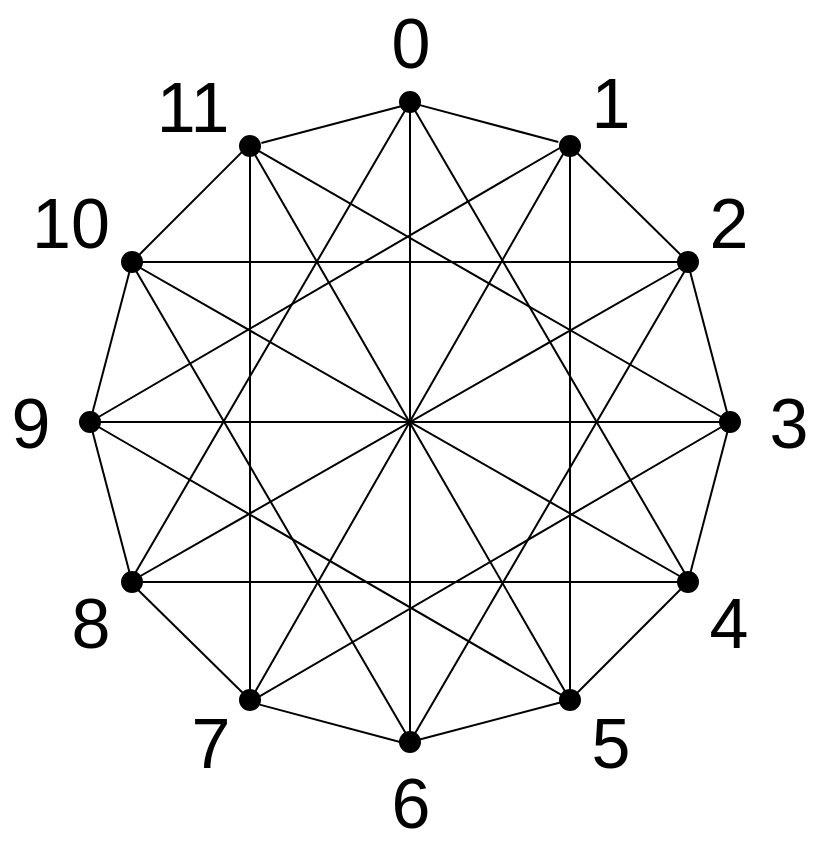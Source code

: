 <mxfile version="13.4.5" type="device"><diagram id="yHTi5ENCGXa8ahuriiBm" name="ページ1"><mxGraphModel dx="621" dy="439" grid="1" gridSize="10" guides="1" tooltips="1" connect="1" arrows="1" fold="1" page="1" pageScale="1" pageWidth="827" pageHeight="1169" math="0" shadow="0"><root><mxCell id="0"/><mxCell id="1" parent="0"/><mxCell id="65nbupPszfVKnjpmveT4-1" value="" style="ellipse;whiteSpace=wrap;html=1;aspect=fixed;fillColor=#000000;" vertex="1" parent="1"><mxGeometry x="355" y="515" width="10" height="10" as="geometry"/></mxCell><mxCell id="65nbupPszfVKnjpmveT4-2" value="" style="ellipse;whiteSpace=wrap;html=1;aspect=fixed;fillColor=#000000;" vertex="1" parent="1"><mxGeometry x="515" y="355" width="10" height="10" as="geometry"/></mxCell><mxCell id="65nbupPszfVKnjpmveT4-3" value="" style="ellipse;whiteSpace=wrap;html=1;aspect=fixed;fillColor=#000000;" vertex="1" parent="1"><mxGeometry x="195" y="355" width="10" height="10" as="geometry"/></mxCell><mxCell id="65nbupPszfVKnjpmveT4-4" value="" style="ellipse;whiteSpace=wrap;html=1;aspect=fixed;fillColor=#000000;" vertex="1" parent="1"><mxGeometry x="355" y="195" width="10" height="10" as="geometry"/></mxCell><mxCell id="65nbupPszfVKnjpmveT4-5" value="" style="ellipse;whiteSpace=wrap;html=1;aspect=fixed;fillColor=#000000;" vertex="1" parent="1"><mxGeometry x="435" y="494" width="10" height="10" as="geometry"/></mxCell><mxCell id="65nbupPszfVKnjpmveT4-6" value="" style="ellipse;whiteSpace=wrap;html=1;aspect=fixed;fillColor=#000000;" vertex="1" parent="1"><mxGeometry x="275" y="494" width="10" height="10" as="geometry"/></mxCell><mxCell id="65nbupPszfVKnjpmveT4-7" value="" style="ellipse;whiteSpace=wrap;html=1;aspect=fixed;fillColor=#000000;" vertex="1" parent="1"><mxGeometry x="216" y="435" width="10" height="10" as="geometry"/></mxCell><mxCell id="65nbupPszfVKnjpmveT4-8" value="" style="ellipse;whiteSpace=wrap;html=1;aspect=fixed;fillColor=#000000;" vertex="1" parent="1"><mxGeometry x="216" y="275" width="10" height="10" as="geometry"/></mxCell><mxCell id="65nbupPszfVKnjpmveT4-9" value="" style="ellipse;whiteSpace=wrap;html=1;aspect=fixed;fillColor=#000000;" vertex="1" parent="1"><mxGeometry x="275" y="217" width="10" height="10" as="geometry"/></mxCell><mxCell id="65nbupPszfVKnjpmveT4-10" value="" style="ellipse;whiteSpace=wrap;html=1;aspect=fixed;fillColor=#000000;" vertex="1" parent="1"><mxGeometry x="435" y="217" width="10" height="10" as="geometry"/></mxCell><mxCell id="65nbupPszfVKnjpmveT4-11" value="" style="ellipse;whiteSpace=wrap;html=1;aspect=fixed;fillColor=#000000;" vertex="1" parent="1"><mxGeometry x="494" y="275" width="10" height="10" as="geometry"/></mxCell><mxCell id="65nbupPszfVKnjpmveT4-12" value="" style="ellipse;whiteSpace=wrap;html=1;aspect=fixed;fillColor=#000000;" vertex="1" parent="1"><mxGeometry x="494" y="435" width="10" height="10" as="geometry"/></mxCell><mxCell id="65nbupPszfVKnjpmveT4-13" value="" style="endArrow=none;html=1;" edge="1" parent="1" target="65nbupPszfVKnjpmveT4-8"><mxGeometry width="50" height="50" relative="1" as="geometry"><mxPoint x="200" y="360" as="sourcePoint"/><mxPoint x="250" y="310" as="targetPoint"/></mxGeometry></mxCell><mxCell id="65nbupPszfVKnjpmveT4-14" value="" style="endArrow=none;html=1;" edge="1" parent="1" source="65nbupPszfVKnjpmveT4-7"><mxGeometry width="50" height="50" relative="1" as="geometry"><mxPoint x="220" y="440" as="sourcePoint"/><mxPoint x="200" y="360" as="targetPoint"/></mxGeometry></mxCell><mxCell id="65nbupPszfVKnjpmveT4-15" value="" style="endArrow=none;html=1;exitX=0.4;exitY=0.5;exitDx=0;exitDy=0;exitPerimeter=0;" edge="1" parent="1" source="65nbupPszfVKnjpmveT4-7"><mxGeometry width="50" height="50" relative="1" as="geometry"><mxPoint x="230" y="549" as="sourcePoint"/><mxPoint x="280" y="499" as="targetPoint"/></mxGeometry></mxCell><mxCell id="65nbupPszfVKnjpmveT4-16" value="" style="endArrow=none;html=1;exitX=0.4;exitY=0.5;exitDx=0;exitDy=0;exitPerimeter=0;" edge="1" parent="1"><mxGeometry width="50" height="50" relative="1" as="geometry"><mxPoint x="439" y="221" as="sourcePoint"/><mxPoint x="499" y="280" as="targetPoint"/></mxGeometry></mxCell><mxCell id="65nbupPszfVKnjpmveT4-17" value="" style="endArrow=none;html=1;" edge="1" parent="1"><mxGeometry width="50" height="50" relative="1" as="geometry"><mxPoint x="500" y="436.16" as="sourcePoint"/><mxPoint x="519.733" y="360.997" as="targetPoint"/></mxGeometry></mxCell><mxCell id="65nbupPszfVKnjpmveT4-18" value="" style="endArrow=none;html=1;" edge="1" parent="1"><mxGeometry width="50" height="50" relative="1" as="geometry"><mxPoint x="519.003" y="357.003" as="sourcePoint"/><mxPoint x="499.27" y="281.84" as="targetPoint"/></mxGeometry></mxCell><mxCell id="65nbupPszfVKnjpmveT4-19" value="" style="endArrow=none;html=1;" edge="1" parent="1" source="65nbupPszfVKnjpmveT4-1" target="65nbupPszfVKnjpmveT4-5"><mxGeometry width="50" height="50" relative="1" as="geometry"><mxPoint x="365" y="520.16" as="sourcePoint"/><mxPoint x="384.755" y="445.002" as="targetPoint"/></mxGeometry></mxCell><mxCell id="65nbupPszfVKnjpmveT4-20" value="" style="endArrow=none;html=1;entryX=0;entryY=0.5;entryDx=0;entryDy=0;exitX=0.984;exitY=0.732;exitDx=0;exitDy=0;exitPerimeter=0;" edge="1" parent="1" source="65nbupPszfVKnjpmveT4-6" target="65nbupPszfVKnjpmveT4-1"><mxGeometry width="50" height="50" relative="1" as="geometry"><mxPoint x="284" y="495" as="sourcePoint"/><mxPoint x="239.755" y="304.842" as="targetPoint"/></mxGeometry></mxCell><mxCell id="65nbupPszfVKnjpmveT4-21" value="" style="endArrow=none;html=1;" edge="1" parent="1"><mxGeometry width="50" height="50" relative="1" as="geometry"><mxPoint x="285.678" y="220.467" as="sourcePoint"/><mxPoint x="356.003" y="201.997" as="targetPoint"/></mxGeometry></mxCell><mxCell id="65nbupPszfVKnjpmveT4-22" value="" style="endArrow=none;html=1;entryX=0;entryY=0.5;entryDx=0;entryDy=0;exitX=0.984;exitY=0.732;exitDx=0;exitDy=0;exitPerimeter=0;" edge="1" parent="1"><mxGeometry width="50" height="50" relative="1" as="geometry"><mxPoint x="364" y="201.32" as="sourcePoint"/><mxPoint x="434.16" y="220" as="targetPoint"/></mxGeometry></mxCell><mxCell id="65nbupPszfVKnjpmveT4-23" value="" style="endArrow=none;html=1;" edge="1" parent="1"><mxGeometry width="50" height="50" relative="1" as="geometry"><mxPoint x="443.536" y="495.464" as="sourcePoint"/><mxPoint x="495.464" y="443.536" as="targetPoint"/></mxGeometry></mxCell><mxCell id="65nbupPszfVKnjpmveT4-24" value="" style="endArrow=none;html=1;" edge="1" parent="1"><mxGeometry width="50" height="50" relative="1" as="geometry"><mxPoint x="223.996" y="277.004" as="sourcePoint"/><mxPoint x="275.924" y="225.076" as="targetPoint"/></mxGeometry></mxCell><mxCell id="65nbupPszfVKnjpmveT4-25" value="" style="endArrow=none;html=1;" edge="1" parent="1"><mxGeometry width="50" height="50" relative="1" as="geometry"><mxPoint x="500" y="440" as="sourcePoint"/><mxPoint x="360" y="200" as="targetPoint"/></mxGeometry></mxCell><mxCell id="65nbupPszfVKnjpmveT4-26" value="" style="endArrow=none;html=1;" edge="1" parent="1"><mxGeometry width="50" height="50" relative="1" as="geometry"><mxPoint x="361" y="521" as="sourcePoint"/><mxPoint x="221" y="281" as="targetPoint"/></mxGeometry></mxCell><mxCell id="65nbupPszfVKnjpmveT4-27" value="" style="endArrow=none;html=1;exitX=0.5;exitY=0;exitDx=0;exitDy=0;" edge="1" parent="1" source="65nbupPszfVKnjpmveT4-5" target="65nbupPszfVKnjpmveT4-10"><mxGeometry width="50" height="50" relative="1" as="geometry"><mxPoint x="335" y="305" as="sourcePoint"/><mxPoint x="385" y="255" as="targetPoint"/></mxGeometry></mxCell><mxCell id="65nbupPszfVKnjpmveT4-28" value="" style="endArrow=none;html=1;" edge="1" parent="1"><mxGeometry width="50" height="50" relative="1" as="geometry"><mxPoint x="360" y="520" as="sourcePoint"/><mxPoint x="500" y="280" as="targetPoint"/></mxGeometry></mxCell><mxCell id="65nbupPszfVKnjpmveT4-29" value="" style="endArrow=none;html=1;" edge="1" parent="1"><mxGeometry width="50" height="50" relative="1" as="geometry"><mxPoint x="280" y="500" as="sourcePoint"/><mxPoint x="520" y="360" as="targetPoint"/></mxGeometry></mxCell><mxCell id="65nbupPszfVKnjpmveT4-30" value="" style="endArrow=none;html=1;" edge="1" parent="1"><mxGeometry width="50" height="50" relative="1" as="geometry"><mxPoint x="220" y="440" as="sourcePoint"/><mxPoint x="500" y="440" as="targetPoint"/></mxGeometry></mxCell><mxCell id="65nbupPszfVKnjpmveT4-31" value="" style="endArrow=none;html=1;" edge="1" parent="1" target="65nbupPszfVKnjpmveT4-5"><mxGeometry width="50" height="50" relative="1" as="geometry"><mxPoint x="200" y="360" as="sourcePoint"/><mxPoint x="440" y="530" as="targetPoint"/></mxGeometry></mxCell><mxCell id="65nbupPszfVKnjpmveT4-32" value="" style="endArrow=none;html=1;exitX=0.5;exitY=1;exitDx=0;exitDy=0;" edge="1" parent="1" source="65nbupPszfVKnjpmveT4-9"><mxGeometry width="50" height="50" relative="1" as="geometry"><mxPoint x="110" y="520" as="sourcePoint"/><mxPoint x="280" y="500" as="targetPoint"/></mxGeometry></mxCell><mxCell id="65nbupPszfVKnjpmveT4-33" value="" style="endArrow=none;html=1;" edge="1" parent="1"><mxGeometry width="50" height="50" relative="1" as="geometry"><mxPoint x="360" y="200" as="sourcePoint"/><mxPoint x="220" y="440" as="targetPoint"/></mxGeometry></mxCell><mxCell id="65nbupPszfVKnjpmveT4-34" value="" style="endArrow=none;html=1;" edge="1" parent="1"><mxGeometry width="50" height="50" relative="1" as="geometry"><mxPoint x="440" y="220" as="sourcePoint"/><mxPoint x="200" y="360" as="targetPoint"/></mxGeometry></mxCell><mxCell id="65nbupPszfVKnjpmveT4-35" value="" style="endArrow=none;html=1;" edge="1" parent="1"><mxGeometry width="50" height="50" relative="1" as="geometry"><mxPoint x="500" y="280" as="sourcePoint"/><mxPoint x="220" y="280" as="targetPoint"/></mxGeometry></mxCell><mxCell id="65nbupPszfVKnjpmveT4-36" value="" style="endArrow=none;html=1;" edge="1" parent="1" target="65nbupPszfVKnjpmveT4-9"><mxGeometry width="50" height="50" relative="1" as="geometry"><mxPoint x="520" y="360" as="sourcePoint"/><mxPoint x="250" y="210" as="targetPoint"/></mxGeometry></mxCell><mxCell id="65nbupPszfVKnjpmveT4-49" value="&lt;font&gt;&lt;font style=&quot;font-size: 35px&quot;&gt;0&lt;/font&gt;&lt;br&gt;&lt;/font&gt;" style="text;html=1;align=center;verticalAlign=middle;resizable=0;points=[];autosize=1;" vertex="1" parent="1"><mxGeometry x="345" y="155" width="30" height="30" as="geometry"/></mxCell><mxCell id="65nbupPszfVKnjpmveT4-50" value="&lt;font&gt;&lt;font style=&quot;font-size: 35px&quot;&gt;1&lt;/font&gt;&lt;br&gt;&lt;/font&gt;" style="text;html=1;align=center;verticalAlign=middle;resizable=0;points=[];autosize=1;" vertex="1" parent="1"><mxGeometry x="445" y="185" width="30" height="30" as="geometry"/></mxCell><mxCell id="65nbupPszfVKnjpmveT4-51" value="&lt;font&gt;&lt;font style=&quot;font-size: 35px&quot;&gt;2&lt;/font&gt;&lt;br&gt;&lt;/font&gt;" style="text;html=1;align=center;verticalAlign=middle;resizable=0;points=[];autosize=1;" vertex="1" parent="1"><mxGeometry x="504" y="245" width="30" height="30" as="geometry"/></mxCell><mxCell id="65nbupPszfVKnjpmveT4-52" value="&lt;font&gt;&lt;font style=&quot;font-size: 35px&quot;&gt;3&lt;/font&gt;&lt;span style=&quot;color: rgba(0 , 0 , 0 , 0) ; font-family: monospace ; font-size: 0px&quot;&gt;%3CmxGraphModel%3E%3Croot%3E%3CmxCell%20id%3D%220%22%2F%3E%3CmxCell%20id%3D%221%22%20parent%3D%220%22%2F%3E%3CmxCell%20id%3D%222%22%20value%3D%22%26lt%3Bfont%26gt%3B%26lt%3Bfont%20style%3D%26quot%3Bfont-size%3A%2035px%26quot%3B%26gt%3B1%26lt%3B%2Ffont%26gt%3B%26lt%3Bbr%26gt%3B%26lt%3B%2Ffont%26gt%3B%22%20style%3D%22text%3Bhtml%3D1%3Balign%3Dcenter%3BverticalAlign%3Dmiddle%3Bresizable%3D0%3Bpoints%3D%5B%5D%3Bautosize%3D1%3B%22%20vertex%3D%221%22%20parent%3D%221%22%3E%3CmxGeometry%20x%3D%22445%22%20y%3D%22185%22%20width%3D%2230%22%20height%3D%2230%22%20as%3D%22geometry%22%2F%3E%3C%2FmxCell%3E%3C%2Froot%3E%3C%2FmxGraphModel%3E&lt;/span&gt;&lt;br&gt;&lt;/font&gt;" style="text;html=1;align=center;verticalAlign=middle;resizable=0;points=[];autosize=1;" vertex="1" parent="1"><mxGeometry x="534" y="345" width="30" height="30" as="geometry"/></mxCell><mxCell id="65nbupPszfVKnjpmveT4-53" value="&lt;font&gt;&lt;font style=&quot;font-size: 35px&quot;&gt;4&lt;/font&gt;&lt;br&gt;&lt;/font&gt;" style="text;html=1;align=center;verticalAlign=middle;resizable=0;points=[];autosize=1;" vertex="1" parent="1"><mxGeometry x="504" y="445" width="30" height="30" as="geometry"/></mxCell><mxCell id="65nbupPszfVKnjpmveT4-54" value="&lt;font&gt;&lt;font style=&quot;font-size: 35px&quot;&gt;5&lt;/font&gt;&lt;br&gt;&lt;/font&gt;" style="text;html=1;align=center;verticalAlign=middle;resizable=0;points=[];autosize=1;" vertex="1" parent="1"><mxGeometry x="445" y="505" width="30" height="30" as="geometry"/></mxCell><mxCell id="65nbupPszfVKnjpmveT4-55" value="&lt;font&gt;&lt;font style=&quot;font-size: 35px&quot;&gt;6&lt;/font&gt;&lt;br&gt;&lt;/font&gt;" style="text;html=1;align=center;verticalAlign=middle;resizable=0;points=[];autosize=1;" vertex="1" parent="1"><mxGeometry x="345" y="535" width="30" height="30" as="geometry"/></mxCell><mxCell id="65nbupPszfVKnjpmveT4-56" value="&lt;font&gt;&lt;font style=&quot;font-size: 35px&quot;&gt;7&lt;/font&gt;&lt;br&gt;&lt;/font&gt;" style="text;html=1;align=center;verticalAlign=middle;resizable=0;points=[];autosize=1;" vertex="1" parent="1"><mxGeometry x="245" y="505" width="30" height="30" as="geometry"/></mxCell><mxCell id="65nbupPszfVKnjpmveT4-57" value="&lt;font&gt;&lt;font style=&quot;font-size: 35px&quot;&gt;8&lt;/font&gt;&lt;br&gt;&lt;/font&gt;" style="text;html=1;align=center;verticalAlign=middle;resizable=0;points=[];autosize=1;" vertex="1" parent="1"><mxGeometry x="185" y="445" width="30" height="30" as="geometry"/></mxCell><mxCell id="65nbupPszfVKnjpmveT4-58" value="&lt;font&gt;&lt;font style=&quot;font-size: 35px&quot;&gt;9&lt;/font&gt;&lt;br&gt;&lt;/font&gt;" style="text;html=1;align=center;verticalAlign=middle;resizable=0;points=[];autosize=1;" vertex="1" parent="1"><mxGeometry x="155" y="345" width="30" height="30" as="geometry"/></mxCell><mxCell id="65nbupPszfVKnjpmveT4-59" value="&lt;font&gt;&lt;font style=&quot;font-size: 35px&quot;&gt;10&lt;/font&gt;&lt;br&gt;&lt;/font&gt;" style="text;html=1;align=center;verticalAlign=middle;resizable=0;points=[];autosize=1;" vertex="1" parent="1"><mxGeometry x="165" y="245" width="50" height="30" as="geometry"/></mxCell><mxCell id="65nbupPszfVKnjpmveT4-60" value="&lt;font&gt;&lt;font style=&quot;font-size: 35px&quot;&gt;11&lt;/font&gt;&lt;br&gt;&lt;/font&gt;" style="text;html=1;align=center;verticalAlign=middle;resizable=0;points=[];autosize=1;" vertex="1" parent="1"><mxGeometry x="226" y="187" width="50" height="30" as="geometry"/></mxCell><mxCell id="65nbupPszfVKnjpmveT4-62" value="" style="endArrow=none;html=1;" edge="1" parent="1" target="65nbupPszfVKnjpmveT4-4"><mxGeometry width="50" height="50" relative="1" as="geometry"><mxPoint x="360" y="520" as="sourcePoint"/><mxPoint x="630" y="226.5" as="targetPoint"/></mxGeometry></mxCell><mxCell id="65nbupPszfVKnjpmveT4-63" value="" style="endArrow=none;html=1;" edge="1" parent="1"><mxGeometry width="50" height="50" relative="1" as="geometry"><mxPoint x="279.66" y="500" as="sourcePoint"/><mxPoint x="440" y="220" as="targetPoint"/></mxGeometry></mxCell><mxCell id="65nbupPszfVKnjpmveT4-64" value="" style="endArrow=none;html=1;" edge="1" parent="1"><mxGeometry width="50" height="50" relative="1" as="geometry"><mxPoint x="220" y="440" as="sourcePoint"/><mxPoint x="500" y="280" as="targetPoint"/></mxGeometry></mxCell><mxCell id="65nbupPszfVKnjpmveT4-65" value="" style="endArrow=none;html=1;" edge="1" parent="1"><mxGeometry width="50" height="50" relative="1" as="geometry"><mxPoint x="200" y="360" as="sourcePoint"/><mxPoint x="520" y="360" as="targetPoint"/></mxGeometry></mxCell><mxCell id="65nbupPszfVKnjpmveT4-66" value="" style="endArrow=none;html=1;" edge="1" parent="1"><mxGeometry width="50" height="50" relative="1" as="geometry"><mxPoint x="220" y="280" as="sourcePoint"/><mxPoint x="500" y="440" as="targetPoint"/></mxGeometry></mxCell><mxCell id="65nbupPszfVKnjpmveT4-67" value="" style="endArrow=none;html=1;" edge="1" parent="1" source="65nbupPszfVKnjpmveT4-9"><mxGeometry width="50" height="50" relative="1" as="geometry"><mxPoint x="250" y="470" as="sourcePoint"/><mxPoint x="440" y="499" as="targetPoint"/></mxGeometry></mxCell></root></mxGraphModel></diagram></mxfile>